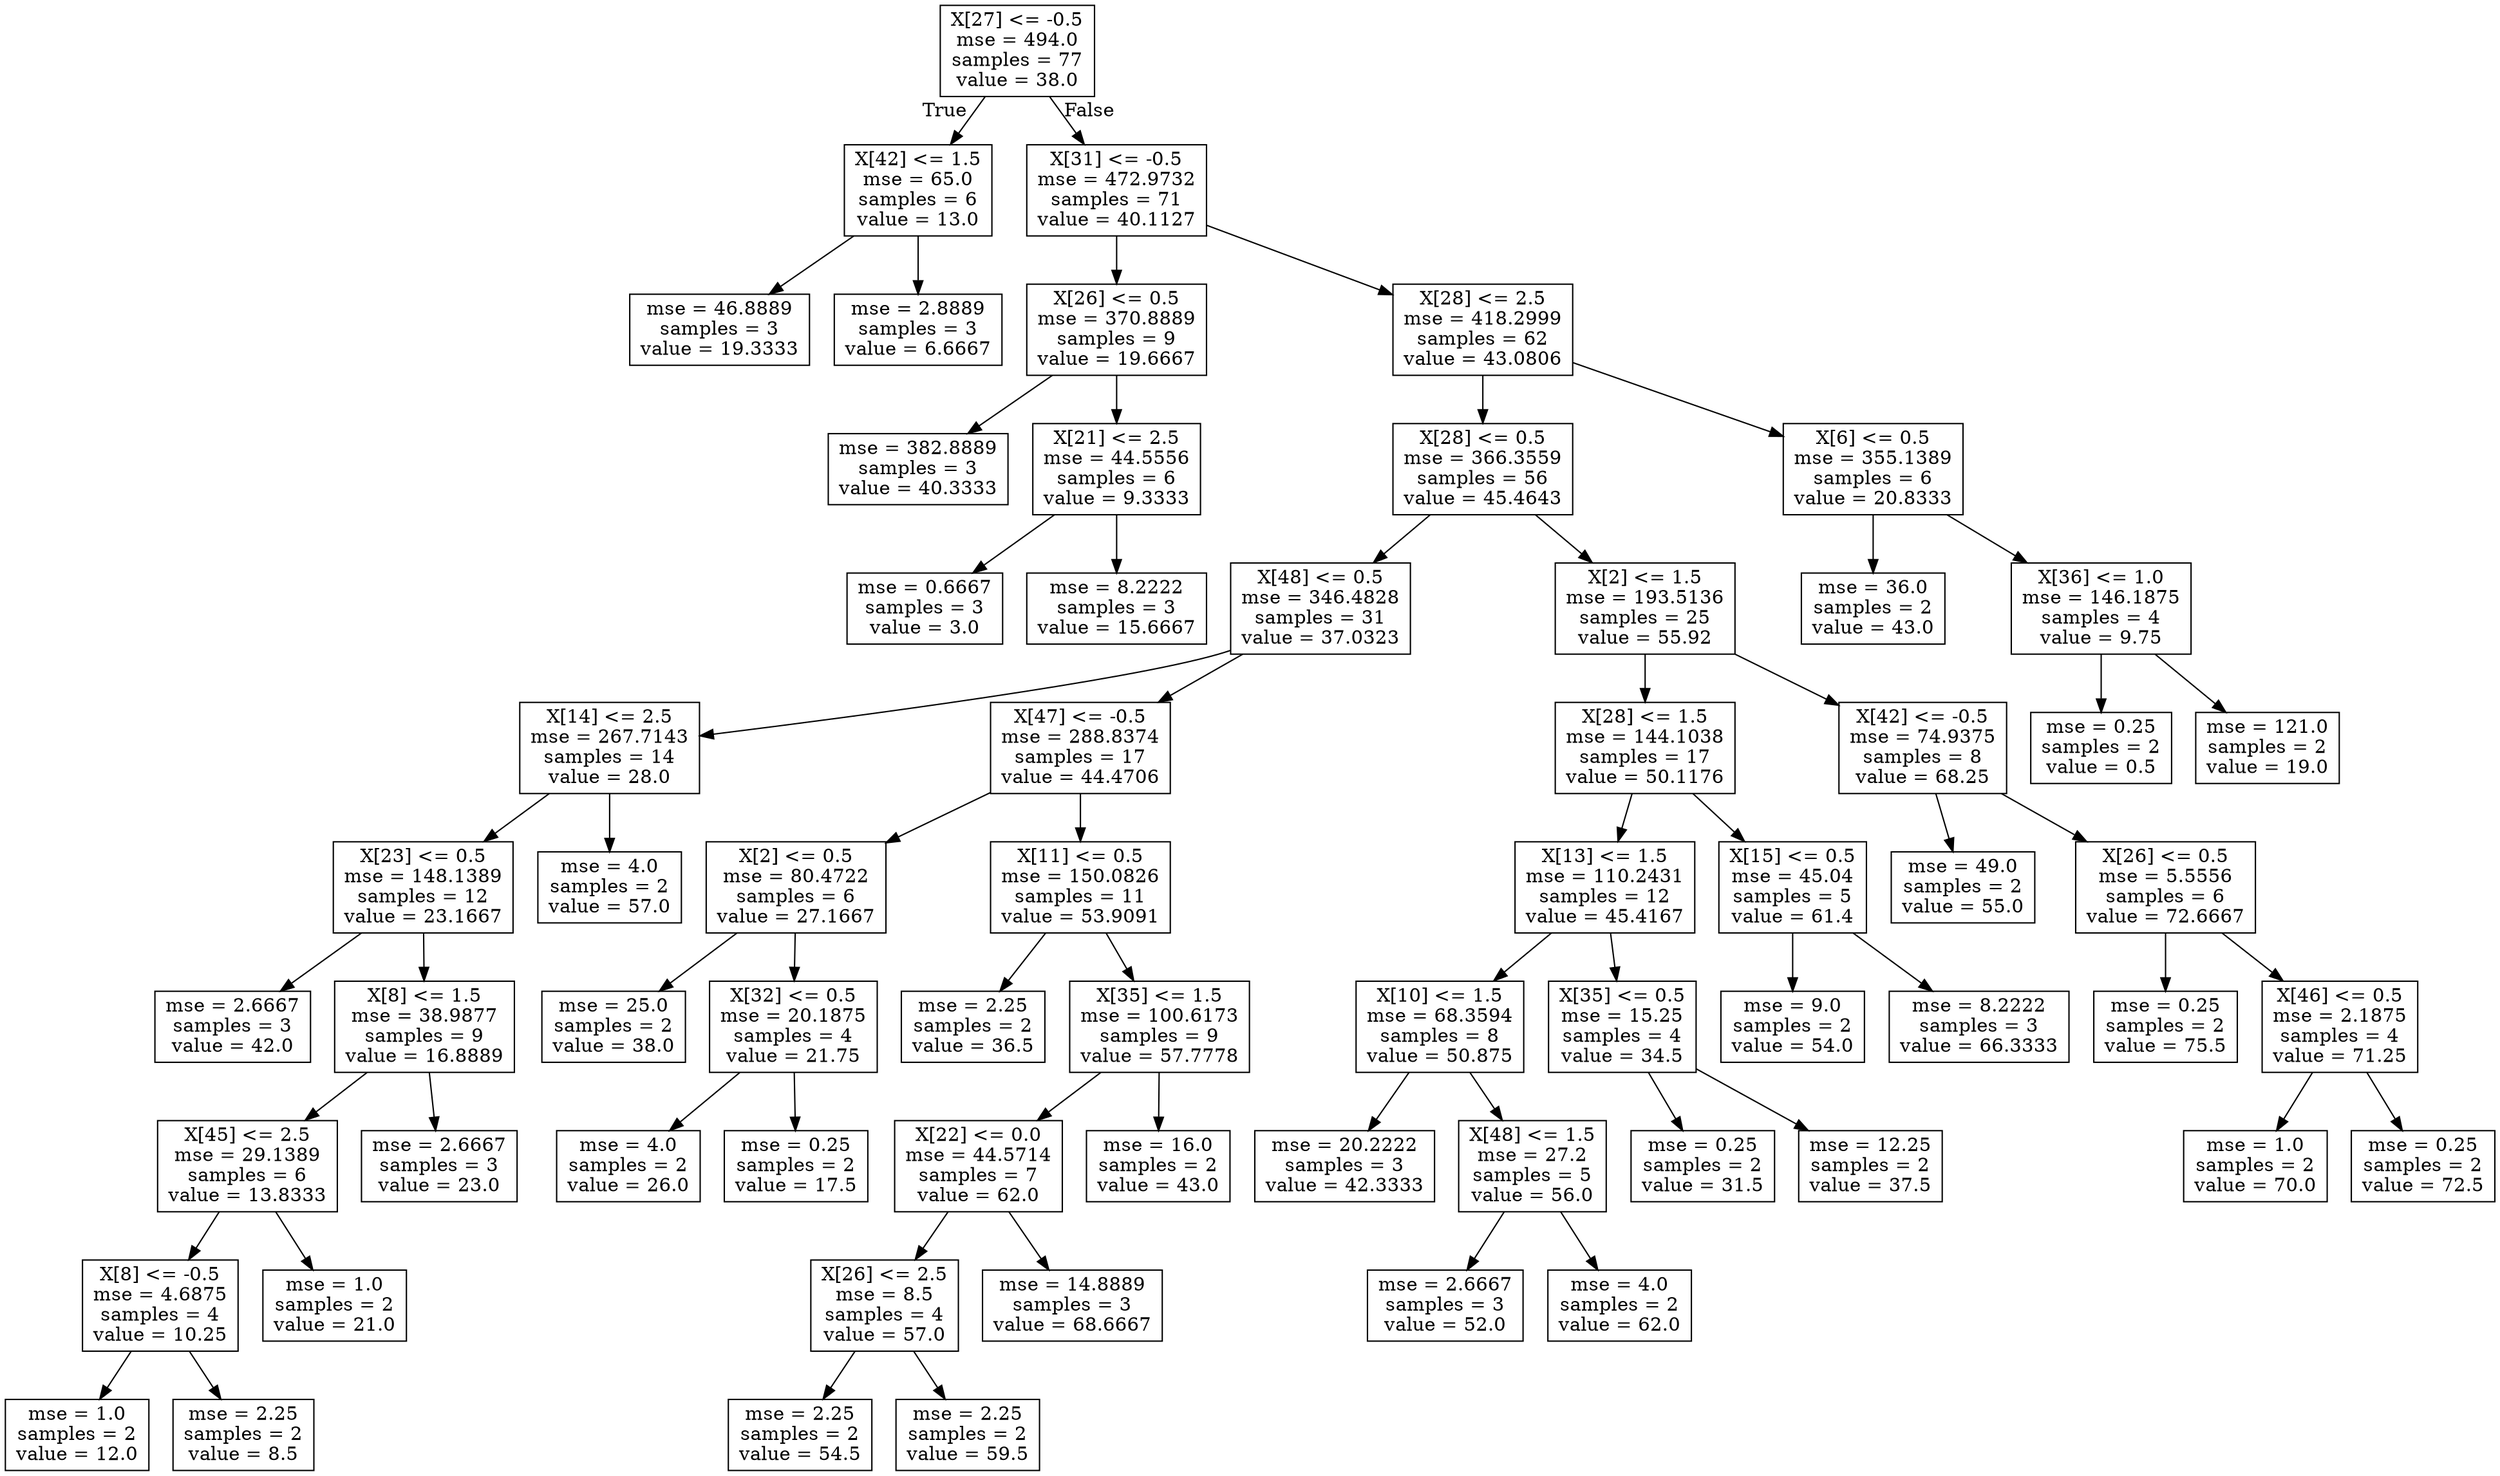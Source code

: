 digraph Tree {
node [shape=box] ;
0 [label="X[27] <= -0.5\nmse = 494.0\nsamples = 77\nvalue = 38.0"] ;
1 [label="X[42] <= 1.5\nmse = 65.0\nsamples = 6\nvalue = 13.0"] ;
0 -> 1 [labeldistance=2.5, labelangle=45, headlabel="True"] ;
2 [label="mse = 46.8889\nsamples = 3\nvalue = 19.3333"] ;
1 -> 2 ;
3 [label="mse = 2.8889\nsamples = 3\nvalue = 6.6667"] ;
1 -> 3 ;
4 [label="X[31] <= -0.5\nmse = 472.9732\nsamples = 71\nvalue = 40.1127"] ;
0 -> 4 [labeldistance=2.5, labelangle=-45, headlabel="False"] ;
5 [label="X[26] <= 0.5\nmse = 370.8889\nsamples = 9\nvalue = 19.6667"] ;
4 -> 5 ;
6 [label="mse = 382.8889\nsamples = 3\nvalue = 40.3333"] ;
5 -> 6 ;
7 [label="X[21] <= 2.5\nmse = 44.5556\nsamples = 6\nvalue = 9.3333"] ;
5 -> 7 ;
8 [label="mse = 0.6667\nsamples = 3\nvalue = 3.0"] ;
7 -> 8 ;
9 [label="mse = 8.2222\nsamples = 3\nvalue = 15.6667"] ;
7 -> 9 ;
10 [label="X[28] <= 2.5\nmse = 418.2999\nsamples = 62\nvalue = 43.0806"] ;
4 -> 10 ;
11 [label="X[28] <= 0.5\nmse = 366.3559\nsamples = 56\nvalue = 45.4643"] ;
10 -> 11 ;
12 [label="X[48] <= 0.5\nmse = 346.4828\nsamples = 31\nvalue = 37.0323"] ;
11 -> 12 ;
13 [label="X[14] <= 2.5\nmse = 267.7143\nsamples = 14\nvalue = 28.0"] ;
12 -> 13 ;
14 [label="X[23] <= 0.5\nmse = 148.1389\nsamples = 12\nvalue = 23.1667"] ;
13 -> 14 ;
15 [label="mse = 2.6667\nsamples = 3\nvalue = 42.0"] ;
14 -> 15 ;
16 [label="X[8] <= 1.5\nmse = 38.9877\nsamples = 9\nvalue = 16.8889"] ;
14 -> 16 ;
17 [label="X[45] <= 2.5\nmse = 29.1389\nsamples = 6\nvalue = 13.8333"] ;
16 -> 17 ;
18 [label="X[8] <= -0.5\nmse = 4.6875\nsamples = 4\nvalue = 10.25"] ;
17 -> 18 ;
19 [label="mse = 1.0\nsamples = 2\nvalue = 12.0"] ;
18 -> 19 ;
20 [label="mse = 2.25\nsamples = 2\nvalue = 8.5"] ;
18 -> 20 ;
21 [label="mse = 1.0\nsamples = 2\nvalue = 21.0"] ;
17 -> 21 ;
22 [label="mse = 2.6667\nsamples = 3\nvalue = 23.0"] ;
16 -> 22 ;
23 [label="mse = 4.0\nsamples = 2\nvalue = 57.0"] ;
13 -> 23 ;
24 [label="X[47] <= -0.5\nmse = 288.8374\nsamples = 17\nvalue = 44.4706"] ;
12 -> 24 ;
25 [label="X[2] <= 0.5\nmse = 80.4722\nsamples = 6\nvalue = 27.1667"] ;
24 -> 25 ;
26 [label="mse = 25.0\nsamples = 2\nvalue = 38.0"] ;
25 -> 26 ;
27 [label="X[32] <= 0.5\nmse = 20.1875\nsamples = 4\nvalue = 21.75"] ;
25 -> 27 ;
28 [label="mse = 4.0\nsamples = 2\nvalue = 26.0"] ;
27 -> 28 ;
29 [label="mse = 0.25\nsamples = 2\nvalue = 17.5"] ;
27 -> 29 ;
30 [label="X[11] <= 0.5\nmse = 150.0826\nsamples = 11\nvalue = 53.9091"] ;
24 -> 30 ;
31 [label="mse = 2.25\nsamples = 2\nvalue = 36.5"] ;
30 -> 31 ;
32 [label="X[35] <= 1.5\nmse = 100.6173\nsamples = 9\nvalue = 57.7778"] ;
30 -> 32 ;
33 [label="X[22] <= 0.0\nmse = 44.5714\nsamples = 7\nvalue = 62.0"] ;
32 -> 33 ;
34 [label="X[26] <= 2.5\nmse = 8.5\nsamples = 4\nvalue = 57.0"] ;
33 -> 34 ;
35 [label="mse = 2.25\nsamples = 2\nvalue = 54.5"] ;
34 -> 35 ;
36 [label="mse = 2.25\nsamples = 2\nvalue = 59.5"] ;
34 -> 36 ;
37 [label="mse = 14.8889\nsamples = 3\nvalue = 68.6667"] ;
33 -> 37 ;
38 [label="mse = 16.0\nsamples = 2\nvalue = 43.0"] ;
32 -> 38 ;
39 [label="X[2] <= 1.5\nmse = 193.5136\nsamples = 25\nvalue = 55.92"] ;
11 -> 39 ;
40 [label="X[28] <= 1.5\nmse = 144.1038\nsamples = 17\nvalue = 50.1176"] ;
39 -> 40 ;
41 [label="X[13] <= 1.5\nmse = 110.2431\nsamples = 12\nvalue = 45.4167"] ;
40 -> 41 ;
42 [label="X[10] <= 1.5\nmse = 68.3594\nsamples = 8\nvalue = 50.875"] ;
41 -> 42 ;
43 [label="mse = 20.2222\nsamples = 3\nvalue = 42.3333"] ;
42 -> 43 ;
44 [label="X[48] <= 1.5\nmse = 27.2\nsamples = 5\nvalue = 56.0"] ;
42 -> 44 ;
45 [label="mse = 2.6667\nsamples = 3\nvalue = 52.0"] ;
44 -> 45 ;
46 [label="mse = 4.0\nsamples = 2\nvalue = 62.0"] ;
44 -> 46 ;
47 [label="X[35] <= 0.5\nmse = 15.25\nsamples = 4\nvalue = 34.5"] ;
41 -> 47 ;
48 [label="mse = 0.25\nsamples = 2\nvalue = 31.5"] ;
47 -> 48 ;
49 [label="mse = 12.25\nsamples = 2\nvalue = 37.5"] ;
47 -> 49 ;
50 [label="X[15] <= 0.5\nmse = 45.04\nsamples = 5\nvalue = 61.4"] ;
40 -> 50 ;
51 [label="mse = 9.0\nsamples = 2\nvalue = 54.0"] ;
50 -> 51 ;
52 [label="mse = 8.2222\nsamples = 3\nvalue = 66.3333"] ;
50 -> 52 ;
53 [label="X[42] <= -0.5\nmse = 74.9375\nsamples = 8\nvalue = 68.25"] ;
39 -> 53 ;
54 [label="mse = 49.0\nsamples = 2\nvalue = 55.0"] ;
53 -> 54 ;
55 [label="X[26] <= 0.5\nmse = 5.5556\nsamples = 6\nvalue = 72.6667"] ;
53 -> 55 ;
56 [label="mse = 0.25\nsamples = 2\nvalue = 75.5"] ;
55 -> 56 ;
57 [label="X[46] <= 0.5\nmse = 2.1875\nsamples = 4\nvalue = 71.25"] ;
55 -> 57 ;
58 [label="mse = 1.0\nsamples = 2\nvalue = 70.0"] ;
57 -> 58 ;
59 [label="mse = 0.25\nsamples = 2\nvalue = 72.5"] ;
57 -> 59 ;
60 [label="X[6] <= 0.5\nmse = 355.1389\nsamples = 6\nvalue = 20.8333"] ;
10 -> 60 ;
61 [label="mse = 36.0\nsamples = 2\nvalue = 43.0"] ;
60 -> 61 ;
62 [label="X[36] <= 1.0\nmse = 146.1875\nsamples = 4\nvalue = 9.75"] ;
60 -> 62 ;
63 [label="mse = 0.25\nsamples = 2\nvalue = 0.5"] ;
62 -> 63 ;
64 [label="mse = 121.0\nsamples = 2\nvalue = 19.0"] ;
62 -> 64 ;
}